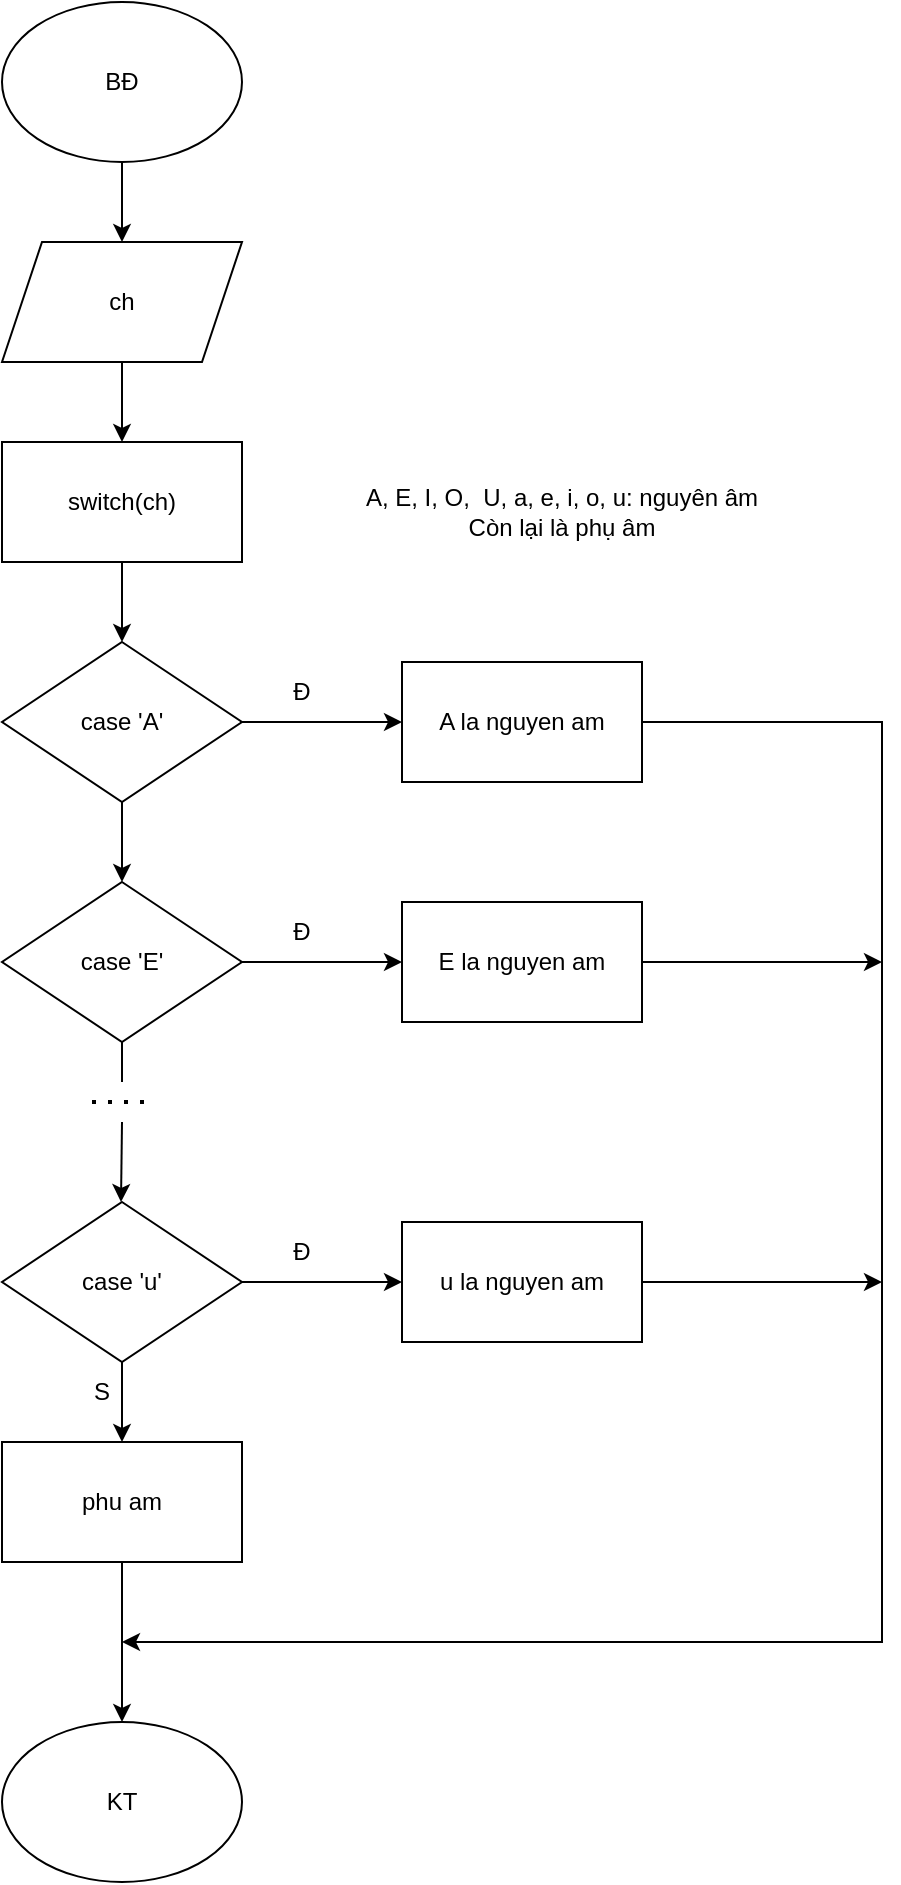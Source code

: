<mxfile version="24.7.17">
  <diagram name="Trang-1" id="hSO3wvlFrVzj8oG6LUyJ">
    <mxGraphModel dx="1050" dy="629" grid="1" gridSize="10" guides="1" tooltips="1" connect="1" arrows="1" fold="1" page="1" pageScale="1" pageWidth="827" pageHeight="1169" math="0" shadow="0">
      <root>
        <mxCell id="0" />
        <mxCell id="1" parent="0" />
        <mxCell id="8CxqNgAhb9sxu_5w7jaU-3" style="edgeStyle=orthogonalEdgeStyle;rounded=0;orthogonalLoop=1;jettySize=auto;html=1;exitX=0.5;exitY=1;exitDx=0;exitDy=0;entryX=0.5;entryY=0;entryDx=0;entryDy=0;" parent="1" source="8CxqNgAhb9sxu_5w7jaU-1" target="8CxqNgAhb9sxu_5w7jaU-2" edge="1">
          <mxGeometry relative="1" as="geometry" />
        </mxCell>
        <mxCell id="8CxqNgAhb9sxu_5w7jaU-1" value="BĐ" style="ellipse;whiteSpace=wrap;html=1;" parent="1" vertex="1">
          <mxGeometry x="40" width="120" height="80" as="geometry" />
        </mxCell>
        <mxCell id="8CxqNgAhb9sxu_5w7jaU-15" style="edgeStyle=orthogonalEdgeStyle;rounded=0;orthogonalLoop=1;jettySize=auto;html=1;exitX=0.5;exitY=1;exitDx=0;exitDy=0;entryX=0.5;entryY=0;entryDx=0;entryDy=0;" parent="1" source="8CxqNgAhb9sxu_5w7jaU-2" target="8CxqNgAhb9sxu_5w7jaU-6" edge="1">
          <mxGeometry relative="1" as="geometry" />
        </mxCell>
        <mxCell id="8CxqNgAhb9sxu_5w7jaU-2" value="ch" style="shape=parallelogram;perimeter=parallelogramPerimeter;whiteSpace=wrap;html=1;fixedSize=1;" parent="1" vertex="1">
          <mxGeometry x="40" y="120" width="120" height="60" as="geometry" />
        </mxCell>
        <mxCell id="8CxqNgAhb9sxu_5w7jaU-26" style="edgeStyle=orthogonalEdgeStyle;rounded=0;orthogonalLoop=1;jettySize=auto;html=1;exitX=0.5;exitY=1;exitDx=0;exitDy=0;" parent="1" source="8CxqNgAhb9sxu_5w7jaU-6" target="8CxqNgAhb9sxu_5w7jaU-16" edge="1">
          <mxGeometry relative="1" as="geometry" />
        </mxCell>
        <mxCell id="8CxqNgAhb9sxu_5w7jaU-6" value="switch(ch)" style="rounded=0;whiteSpace=wrap;html=1;" parent="1" vertex="1">
          <mxGeometry x="40" y="220" width="120" height="60" as="geometry" />
        </mxCell>
        <mxCell id="8CxqNgAhb9sxu_5w7jaU-25" style="edgeStyle=orthogonalEdgeStyle;rounded=0;orthogonalLoop=1;jettySize=auto;html=1;exitX=1;exitY=0.5;exitDx=0;exitDy=0;entryX=0;entryY=0.5;entryDx=0;entryDy=0;" parent="1" source="8CxqNgAhb9sxu_5w7jaU-16" target="8CxqNgAhb9sxu_5w7jaU-19" edge="1">
          <mxGeometry relative="1" as="geometry" />
        </mxCell>
        <mxCell id="8CxqNgAhb9sxu_5w7jaU-27" style="edgeStyle=orthogonalEdgeStyle;rounded=0;orthogonalLoop=1;jettySize=auto;html=1;exitX=0.5;exitY=1;exitDx=0;exitDy=0;entryX=0.5;entryY=0;entryDx=0;entryDy=0;" parent="1" source="8CxqNgAhb9sxu_5w7jaU-16" target="8CxqNgAhb9sxu_5w7jaU-18" edge="1">
          <mxGeometry relative="1" as="geometry" />
        </mxCell>
        <mxCell id="8CxqNgAhb9sxu_5w7jaU-16" value="case &#39;A&#39;" style="rhombus;whiteSpace=wrap;html=1;" parent="1" vertex="1">
          <mxGeometry x="40" y="320" width="120" height="80" as="geometry" />
        </mxCell>
        <mxCell id="8CxqNgAhb9sxu_5w7jaU-52" style="edgeStyle=orthogonalEdgeStyle;rounded=0;orthogonalLoop=1;jettySize=auto;html=1;exitX=1;exitY=0.5;exitDx=0;exitDy=0;entryX=0;entryY=0.5;entryDx=0;entryDy=0;" parent="1" source="8CxqNgAhb9sxu_5w7jaU-18" target="8CxqNgAhb9sxu_5w7jaU-20" edge="1">
          <mxGeometry relative="1" as="geometry" />
        </mxCell>
        <mxCell id="8CxqNgAhb9sxu_5w7jaU-18" value="case &#39;E&#39;" style="rhombus;whiteSpace=wrap;html=1;" parent="1" vertex="1">
          <mxGeometry x="40" y="440" width="120" height="80" as="geometry" />
        </mxCell>
        <mxCell id="8CxqNgAhb9sxu_5w7jaU-42" style="edgeStyle=orthogonalEdgeStyle;rounded=0;orthogonalLoop=1;jettySize=auto;html=1;exitX=1;exitY=0.5;exitDx=0;exitDy=0;" parent="1" source="8CxqNgAhb9sxu_5w7jaU-19" edge="1">
          <mxGeometry relative="1" as="geometry">
            <mxPoint x="100" y="820" as="targetPoint" />
            <Array as="points">
              <mxPoint x="480" y="360" />
              <mxPoint x="480" y="820" />
              <mxPoint x="160" y="820" />
            </Array>
          </mxGeometry>
        </mxCell>
        <mxCell id="8CxqNgAhb9sxu_5w7jaU-19" value="A la nguyen am" style="rounded=0;whiteSpace=wrap;html=1;" parent="1" vertex="1">
          <mxGeometry x="240" y="330" width="120" height="60" as="geometry" />
        </mxCell>
        <mxCell id="8CxqNgAhb9sxu_5w7jaU-43" style="edgeStyle=orthogonalEdgeStyle;rounded=0;orthogonalLoop=1;jettySize=auto;html=1;exitX=1;exitY=0.5;exitDx=0;exitDy=0;" parent="1" source="8CxqNgAhb9sxu_5w7jaU-20" edge="1">
          <mxGeometry relative="1" as="geometry">
            <mxPoint x="480" y="480" as="targetPoint" />
          </mxGeometry>
        </mxCell>
        <mxCell id="8CxqNgAhb9sxu_5w7jaU-20" value="E la nguyen am" style="rounded=0;whiteSpace=wrap;html=1;" parent="1" vertex="1">
          <mxGeometry x="240" y="450" width="120" height="60" as="geometry" />
        </mxCell>
        <mxCell id="8CxqNgAhb9sxu_5w7jaU-30" style="edgeStyle=orthogonalEdgeStyle;rounded=0;orthogonalLoop=1;jettySize=auto;html=1;exitX=1;exitY=0.5;exitDx=0;exitDy=0;entryX=1;entryY=0.5;entryDx=0;entryDy=0;" parent="1" source="8CxqNgAhb9sxu_5w7jaU-21" target="8CxqNgAhb9sxu_5w7jaU-24" edge="1">
          <mxGeometry relative="1" as="geometry" />
        </mxCell>
        <mxCell id="8CxqNgAhb9sxu_5w7jaU-39" style="edgeStyle=orthogonalEdgeStyle;rounded=0;orthogonalLoop=1;jettySize=auto;html=1;exitX=0.5;exitY=1;exitDx=0;exitDy=0;entryX=0.5;entryY=0;entryDx=0;entryDy=0;" parent="1" source="8CxqNgAhb9sxu_5w7jaU-21" target="8CxqNgAhb9sxu_5w7jaU-38" edge="1">
          <mxGeometry relative="1" as="geometry" />
        </mxCell>
        <mxCell id="8CxqNgAhb9sxu_5w7jaU-21" value="case &#39;u&#39;" style="rhombus;whiteSpace=wrap;html=1;" parent="1" vertex="1">
          <mxGeometry x="40" y="600" width="120" height="80" as="geometry" />
        </mxCell>
        <mxCell id="8CxqNgAhb9sxu_5w7jaU-45" style="edgeStyle=orthogonalEdgeStyle;rounded=0;orthogonalLoop=1;jettySize=auto;html=1;exitX=0;exitY=0.5;exitDx=0;exitDy=0;" parent="1" source="8CxqNgAhb9sxu_5w7jaU-24" edge="1">
          <mxGeometry relative="1" as="geometry">
            <mxPoint x="480" y="640" as="targetPoint" />
          </mxGeometry>
        </mxCell>
        <mxCell id="8CxqNgAhb9sxu_5w7jaU-24" value="u la nguyen am" style="rounded=0;whiteSpace=wrap;html=1;direction=west;" parent="1" vertex="1">
          <mxGeometry x="240" y="610" width="120" height="60" as="geometry" />
        </mxCell>
        <mxCell id="8CxqNgAhb9sxu_5w7jaU-31" value="" style="endArrow=classic;html=1;rounded=0;" parent="1" edge="1">
          <mxGeometry width="50" height="50" relative="1" as="geometry">
            <mxPoint x="100" y="560" as="sourcePoint" />
            <mxPoint x="99.5" y="600" as="targetPoint" />
          </mxGeometry>
        </mxCell>
        <mxCell id="8CxqNgAhb9sxu_5w7jaU-34" value="" style="endArrow=none;dashed=1;html=1;dashPattern=1 3;strokeWidth=2;rounded=0;" parent="1" edge="1">
          <mxGeometry width="50" height="50" relative="1" as="geometry">
            <mxPoint x="85" y="550" as="sourcePoint" />
            <mxPoint x="115" y="550" as="targetPoint" />
          </mxGeometry>
        </mxCell>
        <mxCell id="8CxqNgAhb9sxu_5w7jaU-37" value="" style="endArrow=none;html=1;rounded=0;" parent="1" edge="1">
          <mxGeometry width="50" height="50" relative="1" as="geometry">
            <mxPoint x="100" y="540" as="sourcePoint" />
            <mxPoint x="100" y="520" as="targetPoint" />
          </mxGeometry>
        </mxCell>
        <mxCell id="8CxqNgAhb9sxu_5w7jaU-41" style="edgeStyle=orthogonalEdgeStyle;rounded=0;orthogonalLoop=1;jettySize=auto;html=1;exitX=0.5;exitY=1;exitDx=0;exitDy=0;entryX=0.5;entryY=0;entryDx=0;entryDy=0;" parent="1" source="8CxqNgAhb9sxu_5w7jaU-38" target="8CxqNgAhb9sxu_5w7jaU-40" edge="1">
          <mxGeometry relative="1" as="geometry" />
        </mxCell>
        <mxCell id="8CxqNgAhb9sxu_5w7jaU-38" value="phu am" style="rounded=0;whiteSpace=wrap;html=1;" parent="1" vertex="1">
          <mxGeometry x="40" y="720" width="120" height="60" as="geometry" />
        </mxCell>
        <mxCell id="8CxqNgAhb9sxu_5w7jaU-40" value="KT" style="ellipse;whiteSpace=wrap;html=1;" parent="1" vertex="1">
          <mxGeometry x="40" y="860" width="120" height="80" as="geometry" />
        </mxCell>
        <mxCell id="8CxqNgAhb9sxu_5w7jaU-46" value="Đ" style="text;html=1;align=center;verticalAlign=middle;whiteSpace=wrap;rounded=0;" parent="1" vertex="1">
          <mxGeometry x="160" y="610" width="60" height="30" as="geometry" />
        </mxCell>
        <mxCell id="8CxqNgAhb9sxu_5w7jaU-48" value="Đ" style="text;html=1;align=center;verticalAlign=middle;whiteSpace=wrap;rounded=0;" parent="1" vertex="1">
          <mxGeometry x="160" y="330" width="60" height="30" as="geometry" />
        </mxCell>
        <mxCell id="8CxqNgAhb9sxu_5w7jaU-47" value="Đ" style="text;html=1;align=center;verticalAlign=middle;whiteSpace=wrap;rounded=0;" parent="1" vertex="1">
          <mxGeometry x="160" y="450" width="60" height="30" as="geometry" />
        </mxCell>
        <mxCell id="8CxqNgAhb9sxu_5w7jaU-50" value="S" style="text;html=1;align=center;verticalAlign=middle;whiteSpace=wrap;rounded=0;" parent="1" vertex="1">
          <mxGeometry x="60" y="680" width="60" height="30" as="geometry" />
        </mxCell>
        <mxCell id="fFm3jEHbSvDKCcznH8GA-2" value="A, E, I, O,&amp;nbsp; U, a, e, i, o, u: nguyên âm&lt;div&gt;Còn lại là phụ âm&lt;/div&gt;" style="text;html=1;align=center;verticalAlign=middle;whiteSpace=wrap;rounded=0;" vertex="1" parent="1">
          <mxGeometry x="210" y="230" width="220" height="50" as="geometry" />
        </mxCell>
      </root>
    </mxGraphModel>
  </diagram>
</mxfile>
